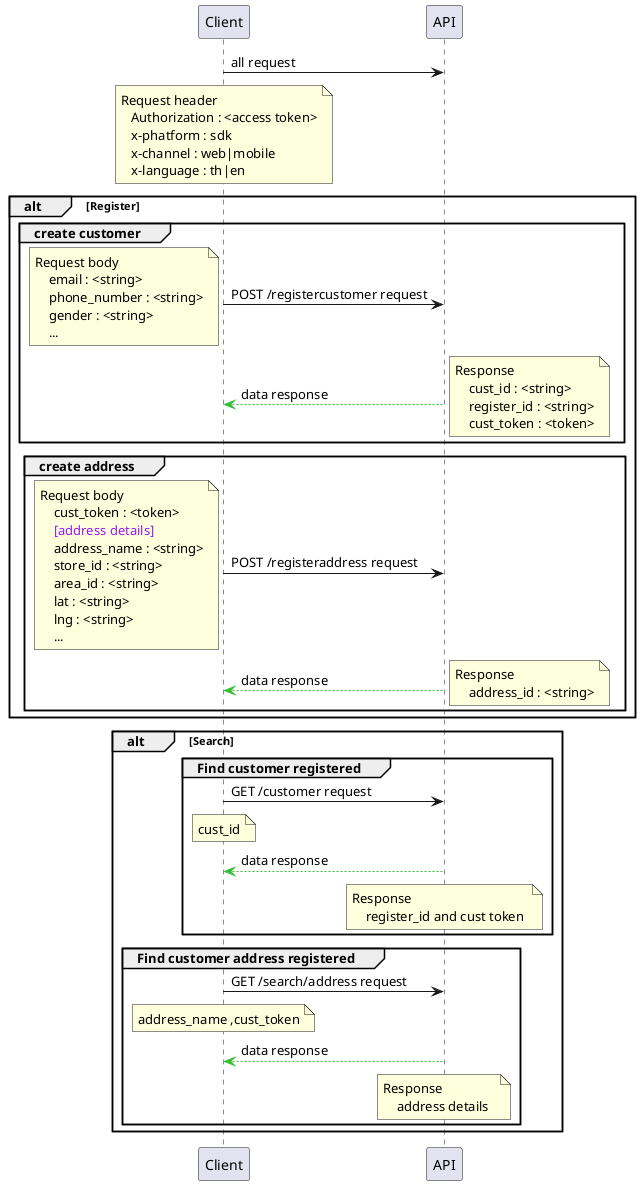 @startuml
Client -> API: all request
note over Client 
 Request header
    Authorization : <access token>
    x-phatform : sdk
    x-channel : web|mobile
    x-language : th|en
end note

alt Register
    group create customer
    Client -> API: POST /registercustomer request
    note left 
    Request body
        email : <string>
        phone_number : <string>
        gender : <string>
        ...
    end note

    API -[#33BB33]-> Client: data response
    note right 
    Response
        cust_id : <string>
        register_id : <string>
        cust_token : <token>
    end note
    end

    group create address
    Client -> API: POST /registeraddress request
    note left 
    Request body
        cust_token : <token>
        <color #9918F5>[address details]</color>
        address_name : <string>
        store_id : <string>
        area_id : <string>
        lat : <string>
        lng : <string>
        ...
    end note

    Client <-[#33BB33]- API: data response
    note right 
    Response
        address_id : <string>
    end note
    end
end

alt Search
    group Find customer registered
        Client -> API: GET /customer request
        note over Client: cust_id

        API -[#33BB33]-> Client: data response
        note over API 
        Response
            register_id and cust token 
        end note
    end

    group Find customer address registered
        Client -> API: GET /search/address request
        note over Client: address_name ,cust_token

        API -[#33BB33]-> Client: data response
        note over API 
        Response
            address details  
        end note
    end
end
@enduml